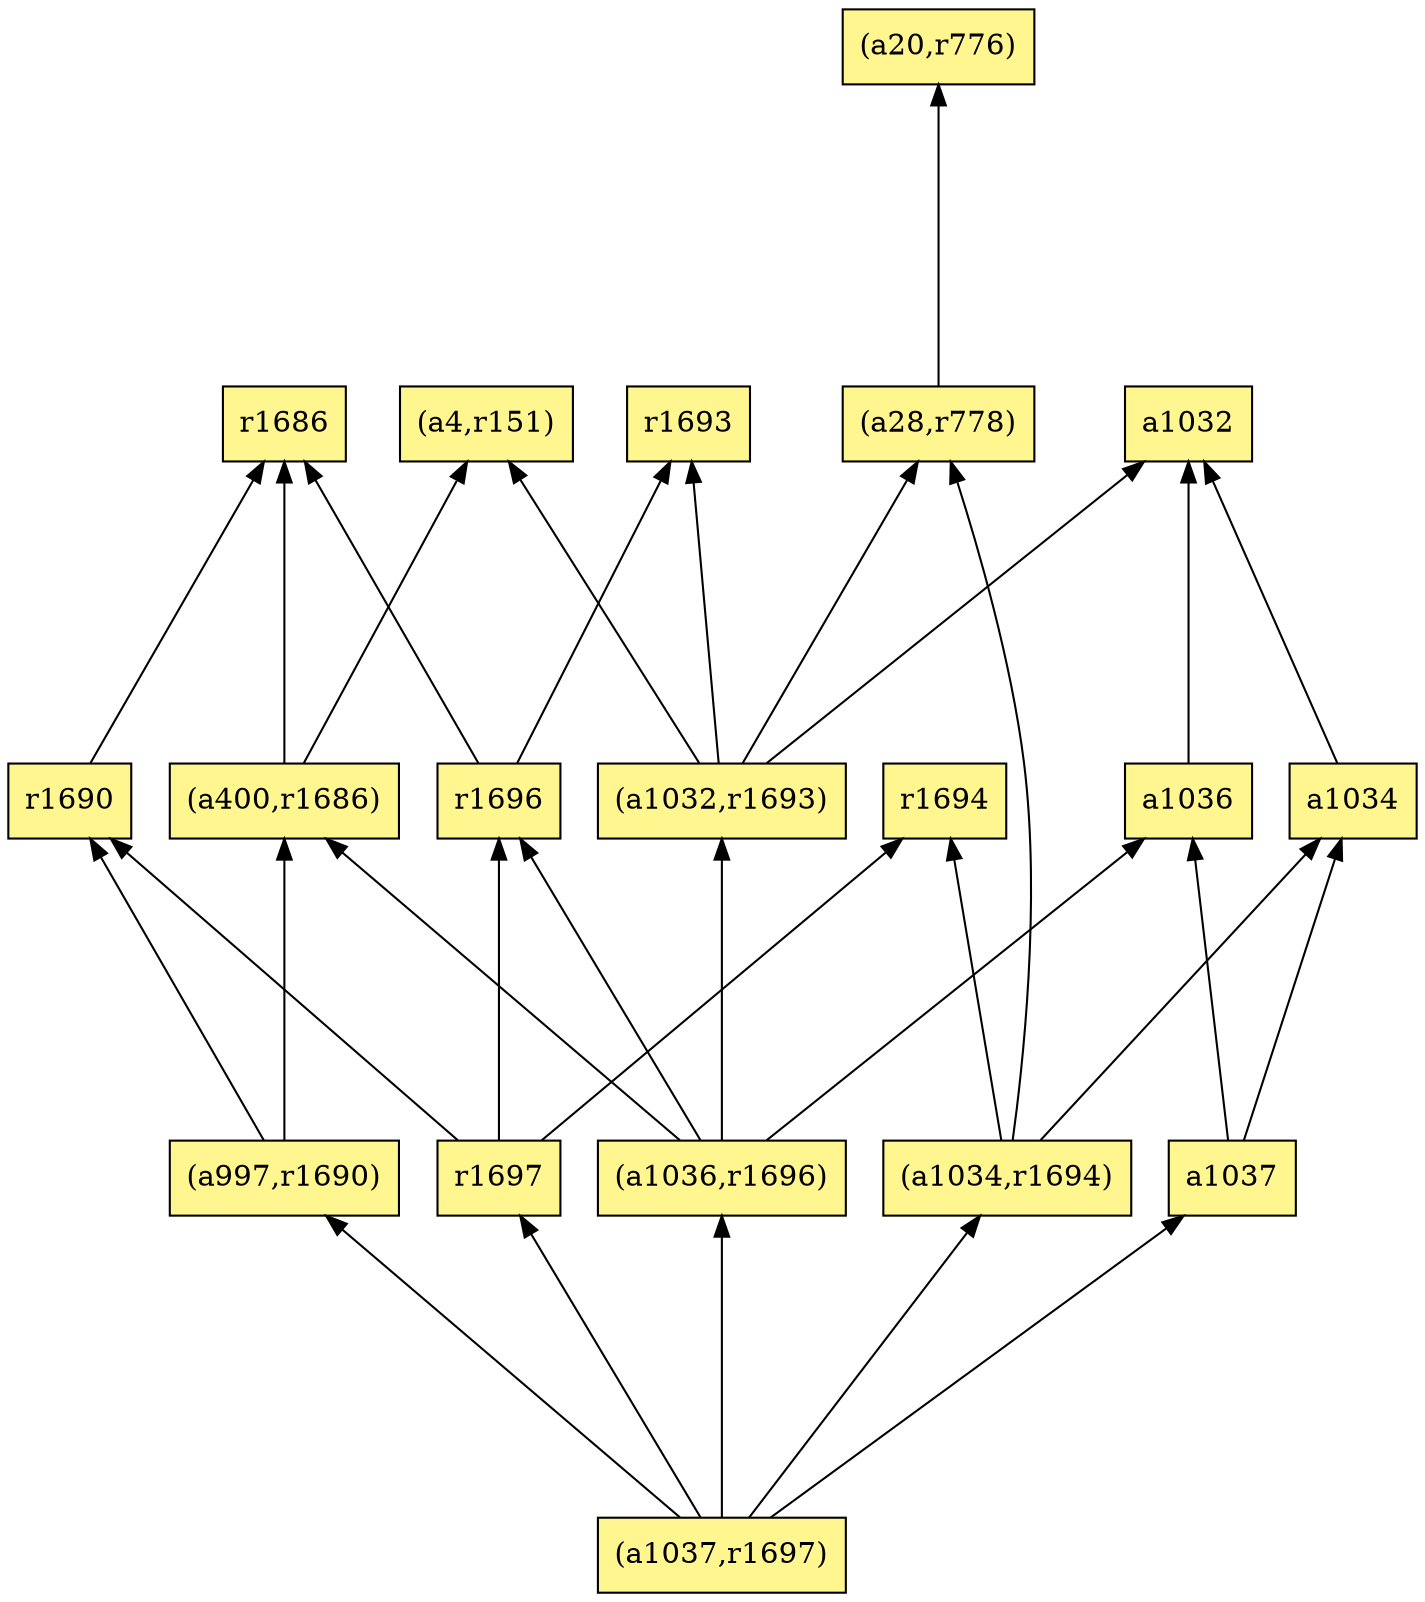 digraph G {
rankdir=BT;ranksep="2.0";
"r1697" [shape=record,fillcolor=khaki1,style=filled,label="{r1697}"];
"(a1034,r1694)" [shape=record,fillcolor=khaki1,style=filled,label="{(a1034,r1694)}"];
"(a1036,r1696)" [shape=record,fillcolor=khaki1,style=filled,label="{(a1036,r1696)}"];
"a1037" [shape=record,fillcolor=khaki1,style=filled,label="{a1037}"];
"r1696" [shape=record,fillcolor=khaki1,style=filled,label="{r1696}"];
"r1690" [shape=record,fillcolor=khaki1,style=filled,label="{r1690}"];
"r1694" [shape=record,fillcolor=khaki1,style=filled,label="{r1694}"];
"r1686" [shape=record,fillcolor=khaki1,style=filled,label="{r1686}"];
"(a28,r778)" [shape=record,fillcolor=khaki1,style=filled,label="{(a28,r778)}"];
"a1032" [shape=record,fillcolor=khaki1,style=filled,label="{a1032}"];
"(a1032,r1693)" [shape=record,fillcolor=khaki1,style=filled,label="{(a1032,r1693)}"];
"(a20,r776)" [shape=record,fillcolor=khaki1,style=filled,label="{(a20,r776)}"];
"a1034" [shape=record,fillcolor=khaki1,style=filled,label="{a1034}"];
"(a997,r1690)" [shape=record,fillcolor=khaki1,style=filled,label="{(a997,r1690)}"];
"a1036" [shape=record,fillcolor=khaki1,style=filled,label="{a1036}"];
"r1693" [shape=record,fillcolor=khaki1,style=filled,label="{r1693}"];
"(a1037,r1697)" [shape=record,fillcolor=khaki1,style=filled,label="{(a1037,r1697)}"];
"(a400,r1686)" [shape=record,fillcolor=khaki1,style=filled,label="{(a400,r1686)}"];
"(a4,r151)" [shape=record,fillcolor=khaki1,style=filled,label="{(a4,r151)}"];
"r1697" -> "r1696"
"r1697" -> "r1690"
"r1697" -> "r1694"
"(a1034,r1694)" -> "(a28,r778)"
"(a1034,r1694)" -> "r1694"
"(a1034,r1694)" -> "a1034"
"(a1036,r1696)" -> "a1036"
"(a1036,r1696)" -> "r1696"
"(a1036,r1696)" -> "(a400,r1686)"
"(a1036,r1696)" -> "(a1032,r1693)"
"a1037" -> "a1036"
"a1037" -> "a1034"
"r1696" -> "r1693"
"r1696" -> "r1686"
"r1690" -> "r1686"
"(a28,r778)" -> "(a20,r776)"
"(a1032,r1693)" -> "r1693"
"(a1032,r1693)" -> "a1032"
"(a1032,r1693)" -> "(a28,r778)"
"(a1032,r1693)" -> "(a4,r151)"
"a1034" -> "a1032"
"(a997,r1690)" -> "r1690"
"(a997,r1690)" -> "(a400,r1686)"
"a1036" -> "a1032"
"(a1037,r1697)" -> "r1697"
"(a1037,r1697)" -> "(a1034,r1694)"
"(a1037,r1697)" -> "(a1036,r1696)"
"(a1037,r1697)" -> "a1037"
"(a1037,r1697)" -> "(a997,r1690)"
"(a400,r1686)" -> "r1686"
"(a400,r1686)" -> "(a4,r151)"
}